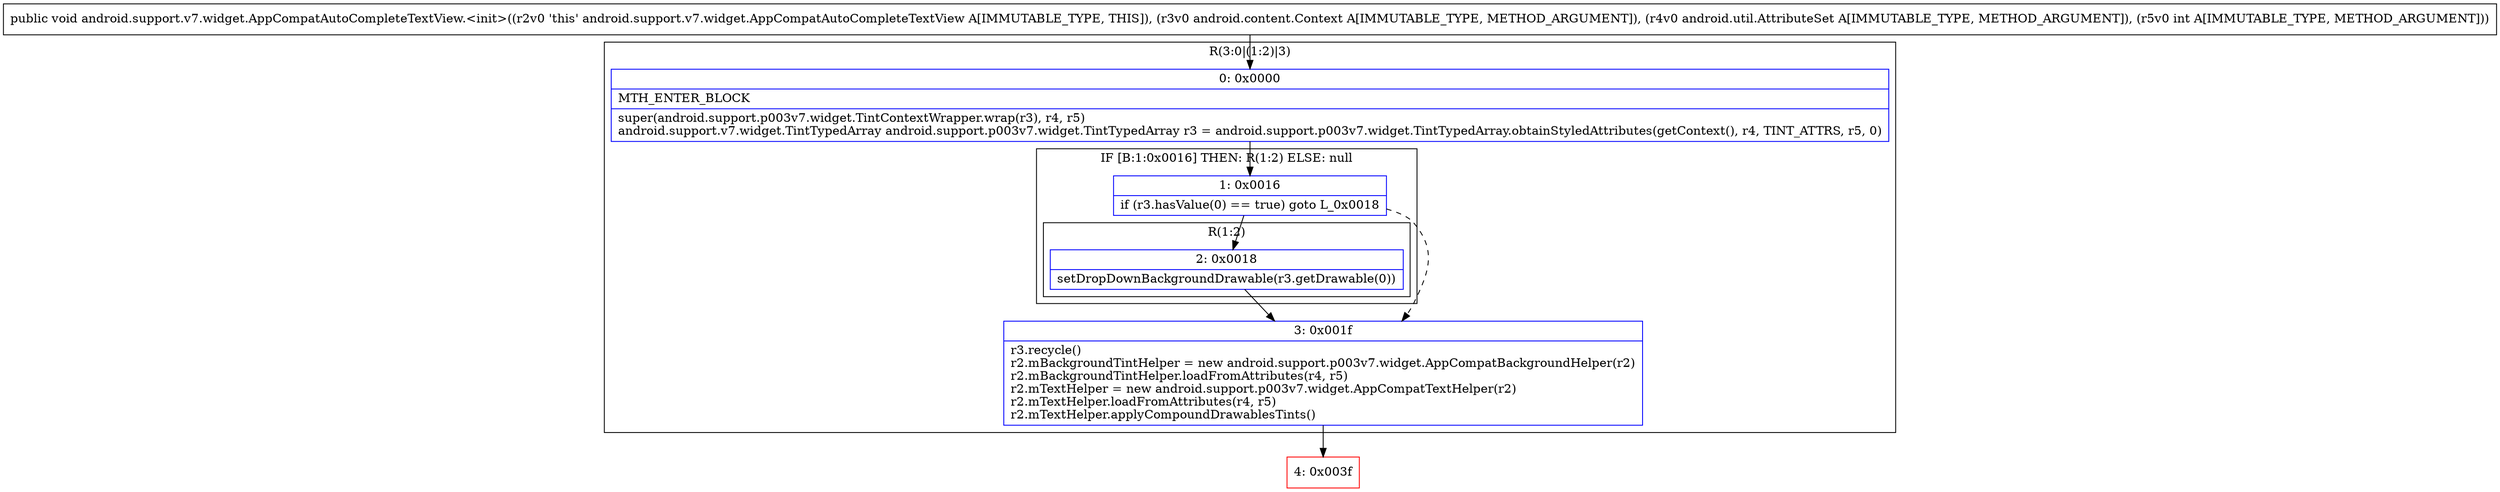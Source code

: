 digraph "CFG forandroid.support.v7.widget.AppCompatAutoCompleteTextView.\<init\>(Landroid\/content\/Context;Landroid\/util\/AttributeSet;I)V" {
subgraph cluster_Region_1402709816 {
label = "R(3:0|(1:2)|3)";
node [shape=record,color=blue];
Node_0 [shape=record,label="{0\:\ 0x0000|MTH_ENTER_BLOCK\l|super(android.support.p003v7.widget.TintContextWrapper.wrap(r3), r4, r5)\landroid.support.v7.widget.TintTypedArray android.support.p003v7.widget.TintTypedArray r3 = android.support.p003v7.widget.TintTypedArray.obtainStyledAttributes(getContext(), r4, TINT_ATTRS, r5, 0)\l}"];
subgraph cluster_IfRegion_1391813291 {
label = "IF [B:1:0x0016] THEN: R(1:2) ELSE: null";
node [shape=record,color=blue];
Node_1 [shape=record,label="{1\:\ 0x0016|if (r3.hasValue(0) == true) goto L_0x0018\l}"];
subgraph cluster_Region_1918300311 {
label = "R(1:2)";
node [shape=record,color=blue];
Node_2 [shape=record,label="{2\:\ 0x0018|setDropDownBackgroundDrawable(r3.getDrawable(0))\l}"];
}
}
Node_3 [shape=record,label="{3\:\ 0x001f|r3.recycle()\lr2.mBackgroundTintHelper = new android.support.p003v7.widget.AppCompatBackgroundHelper(r2)\lr2.mBackgroundTintHelper.loadFromAttributes(r4, r5)\lr2.mTextHelper = new android.support.p003v7.widget.AppCompatTextHelper(r2)\lr2.mTextHelper.loadFromAttributes(r4, r5)\lr2.mTextHelper.applyCompoundDrawablesTints()\l}"];
}
Node_4 [shape=record,color=red,label="{4\:\ 0x003f}"];
MethodNode[shape=record,label="{public void android.support.v7.widget.AppCompatAutoCompleteTextView.\<init\>((r2v0 'this' android.support.v7.widget.AppCompatAutoCompleteTextView A[IMMUTABLE_TYPE, THIS]), (r3v0 android.content.Context A[IMMUTABLE_TYPE, METHOD_ARGUMENT]), (r4v0 android.util.AttributeSet A[IMMUTABLE_TYPE, METHOD_ARGUMENT]), (r5v0 int A[IMMUTABLE_TYPE, METHOD_ARGUMENT])) }"];
MethodNode -> Node_0;
Node_0 -> Node_1;
Node_1 -> Node_2;
Node_1 -> Node_3[style=dashed];
Node_2 -> Node_3;
Node_3 -> Node_4;
}

